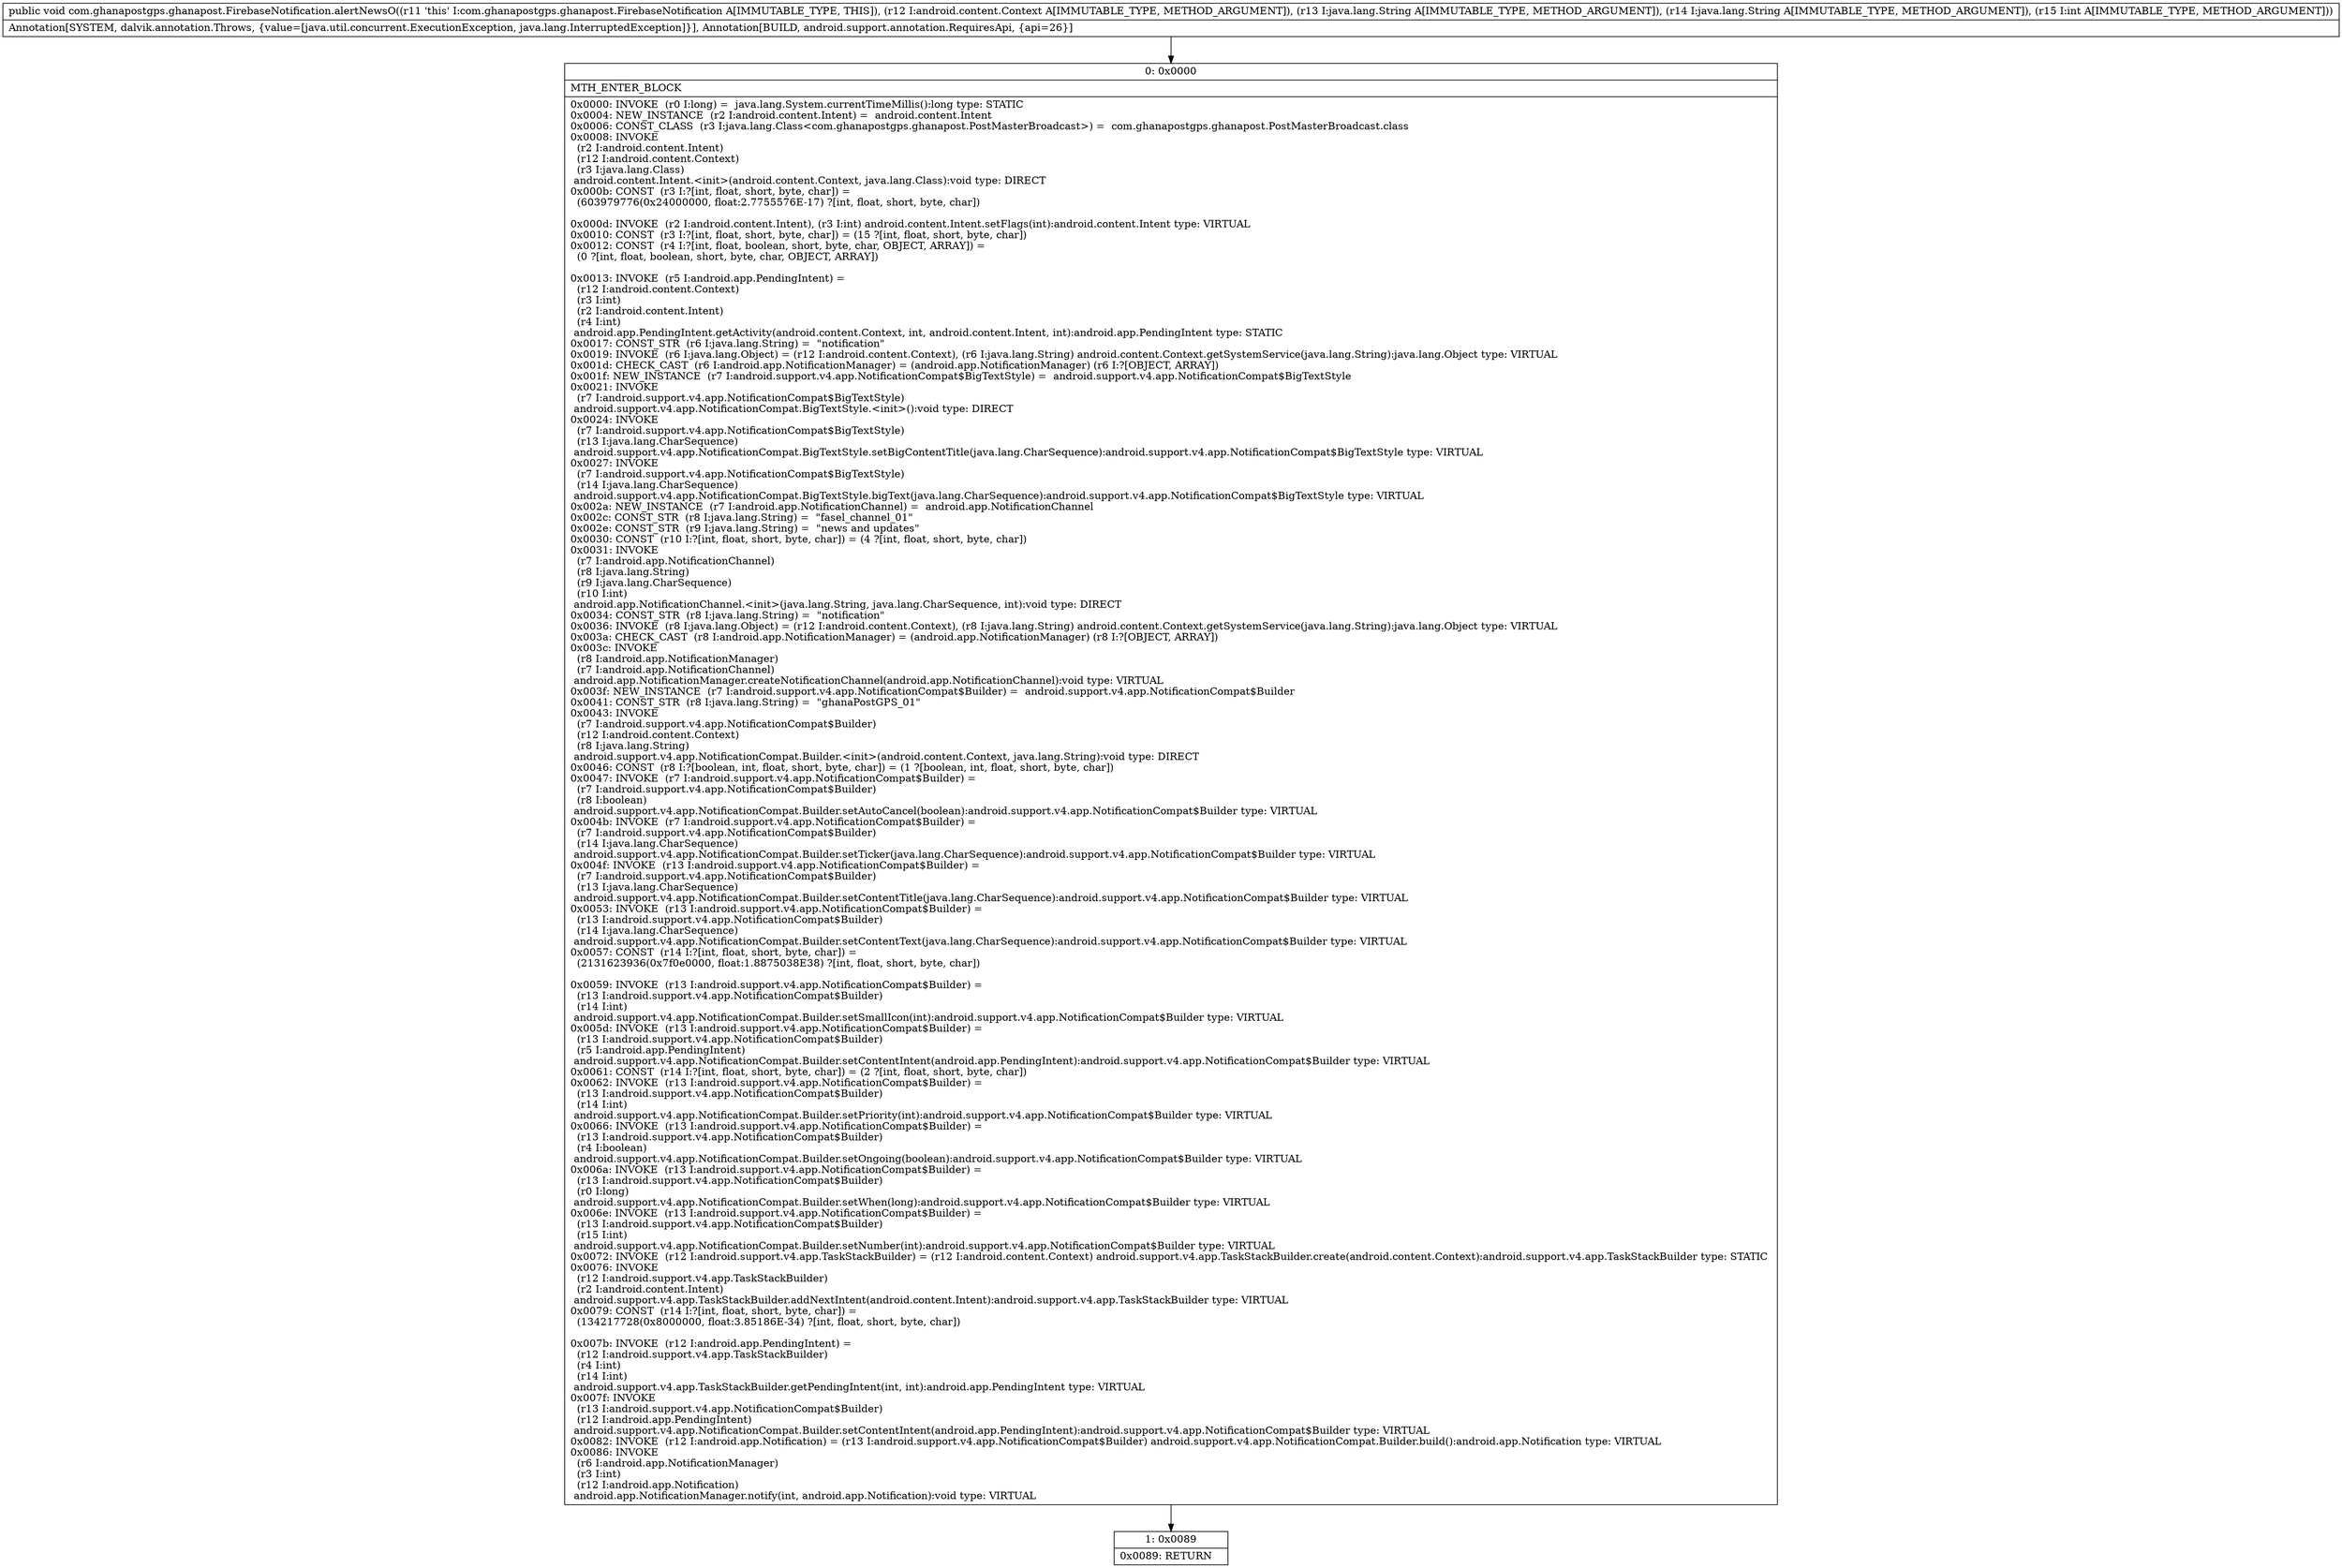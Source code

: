 digraph "CFG forcom.ghanapostgps.ghanapost.FirebaseNotification.alertNewsO(Landroid\/content\/Context;Ljava\/lang\/String;Ljava\/lang\/String;I)V" {
Node_0 [shape=record,label="{0\:\ 0x0000|MTH_ENTER_BLOCK\l|0x0000: INVOKE  (r0 I:long) =  java.lang.System.currentTimeMillis():long type: STATIC \l0x0004: NEW_INSTANCE  (r2 I:android.content.Intent) =  android.content.Intent \l0x0006: CONST_CLASS  (r3 I:java.lang.Class\<com.ghanapostgps.ghanapost.PostMasterBroadcast\>) =  com.ghanapostgps.ghanapost.PostMasterBroadcast.class \l0x0008: INVOKE  \l  (r2 I:android.content.Intent)\l  (r12 I:android.content.Context)\l  (r3 I:java.lang.Class)\l android.content.Intent.\<init\>(android.content.Context, java.lang.Class):void type: DIRECT \l0x000b: CONST  (r3 I:?[int, float, short, byte, char]) = \l  (603979776(0x24000000, float:2.7755576E\-17) ?[int, float, short, byte, char])\l \l0x000d: INVOKE  (r2 I:android.content.Intent), (r3 I:int) android.content.Intent.setFlags(int):android.content.Intent type: VIRTUAL \l0x0010: CONST  (r3 I:?[int, float, short, byte, char]) = (15 ?[int, float, short, byte, char]) \l0x0012: CONST  (r4 I:?[int, float, boolean, short, byte, char, OBJECT, ARRAY]) = \l  (0 ?[int, float, boolean, short, byte, char, OBJECT, ARRAY])\l \l0x0013: INVOKE  (r5 I:android.app.PendingIntent) = \l  (r12 I:android.content.Context)\l  (r3 I:int)\l  (r2 I:android.content.Intent)\l  (r4 I:int)\l android.app.PendingIntent.getActivity(android.content.Context, int, android.content.Intent, int):android.app.PendingIntent type: STATIC \l0x0017: CONST_STR  (r6 I:java.lang.String) =  \"notification\" \l0x0019: INVOKE  (r6 I:java.lang.Object) = (r12 I:android.content.Context), (r6 I:java.lang.String) android.content.Context.getSystemService(java.lang.String):java.lang.Object type: VIRTUAL \l0x001d: CHECK_CAST  (r6 I:android.app.NotificationManager) = (android.app.NotificationManager) (r6 I:?[OBJECT, ARRAY]) \l0x001f: NEW_INSTANCE  (r7 I:android.support.v4.app.NotificationCompat$BigTextStyle) =  android.support.v4.app.NotificationCompat$BigTextStyle \l0x0021: INVOKE  \l  (r7 I:android.support.v4.app.NotificationCompat$BigTextStyle)\l android.support.v4.app.NotificationCompat.BigTextStyle.\<init\>():void type: DIRECT \l0x0024: INVOKE  \l  (r7 I:android.support.v4.app.NotificationCompat$BigTextStyle)\l  (r13 I:java.lang.CharSequence)\l android.support.v4.app.NotificationCompat.BigTextStyle.setBigContentTitle(java.lang.CharSequence):android.support.v4.app.NotificationCompat$BigTextStyle type: VIRTUAL \l0x0027: INVOKE  \l  (r7 I:android.support.v4.app.NotificationCompat$BigTextStyle)\l  (r14 I:java.lang.CharSequence)\l android.support.v4.app.NotificationCompat.BigTextStyle.bigText(java.lang.CharSequence):android.support.v4.app.NotificationCompat$BigTextStyle type: VIRTUAL \l0x002a: NEW_INSTANCE  (r7 I:android.app.NotificationChannel) =  android.app.NotificationChannel \l0x002c: CONST_STR  (r8 I:java.lang.String) =  \"fasel_channel_01\" \l0x002e: CONST_STR  (r9 I:java.lang.String) =  \"news and updates\" \l0x0030: CONST  (r10 I:?[int, float, short, byte, char]) = (4 ?[int, float, short, byte, char]) \l0x0031: INVOKE  \l  (r7 I:android.app.NotificationChannel)\l  (r8 I:java.lang.String)\l  (r9 I:java.lang.CharSequence)\l  (r10 I:int)\l android.app.NotificationChannel.\<init\>(java.lang.String, java.lang.CharSequence, int):void type: DIRECT \l0x0034: CONST_STR  (r8 I:java.lang.String) =  \"notification\" \l0x0036: INVOKE  (r8 I:java.lang.Object) = (r12 I:android.content.Context), (r8 I:java.lang.String) android.content.Context.getSystemService(java.lang.String):java.lang.Object type: VIRTUAL \l0x003a: CHECK_CAST  (r8 I:android.app.NotificationManager) = (android.app.NotificationManager) (r8 I:?[OBJECT, ARRAY]) \l0x003c: INVOKE  \l  (r8 I:android.app.NotificationManager)\l  (r7 I:android.app.NotificationChannel)\l android.app.NotificationManager.createNotificationChannel(android.app.NotificationChannel):void type: VIRTUAL \l0x003f: NEW_INSTANCE  (r7 I:android.support.v4.app.NotificationCompat$Builder) =  android.support.v4.app.NotificationCompat$Builder \l0x0041: CONST_STR  (r8 I:java.lang.String) =  \"ghanaPostGPS_01\" \l0x0043: INVOKE  \l  (r7 I:android.support.v4.app.NotificationCompat$Builder)\l  (r12 I:android.content.Context)\l  (r8 I:java.lang.String)\l android.support.v4.app.NotificationCompat.Builder.\<init\>(android.content.Context, java.lang.String):void type: DIRECT \l0x0046: CONST  (r8 I:?[boolean, int, float, short, byte, char]) = (1 ?[boolean, int, float, short, byte, char]) \l0x0047: INVOKE  (r7 I:android.support.v4.app.NotificationCompat$Builder) = \l  (r7 I:android.support.v4.app.NotificationCompat$Builder)\l  (r8 I:boolean)\l android.support.v4.app.NotificationCompat.Builder.setAutoCancel(boolean):android.support.v4.app.NotificationCompat$Builder type: VIRTUAL \l0x004b: INVOKE  (r7 I:android.support.v4.app.NotificationCompat$Builder) = \l  (r7 I:android.support.v4.app.NotificationCompat$Builder)\l  (r14 I:java.lang.CharSequence)\l android.support.v4.app.NotificationCompat.Builder.setTicker(java.lang.CharSequence):android.support.v4.app.NotificationCompat$Builder type: VIRTUAL \l0x004f: INVOKE  (r13 I:android.support.v4.app.NotificationCompat$Builder) = \l  (r7 I:android.support.v4.app.NotificationCompat$Builder)\l  (r13 I:java.lang.CharSequence)\l android.support.v4.app.NotificationCompat.Builder.setContentTitle(java.lang.CharSequence):android.support.v4.app.NotificationCompat$Builder type: VIRTUAL \l0x0053: INVOKE  (r13 I:android.support.v4.app.NotificationCompat$Builder) = \l  (r13 I:android.support.v4.app.NotificationCompat$Builder)\l  (r14 I:java.lang.CharSequence)\l android.support.v4.app.NotificationCompat.Builder.setContentText(java.lang.CharSequence):android.support.v4.app.NotificationCompat$Builder type: VIRTUAL \l0x0057: CONST  (r14 I:?[int, float, short, byte, char]) = \l  (2131623936(0x7f0e0000, float:1.8875038E38) ?[int, float, short, byte, char])\l \l0x0059: INVOKE  (r13 I:android.support.v4.app.NotificationCompat$Builder) = \l  (r13 I:android.support.v4.app.NotificationCompat$Builder)\l  (r14 I:int)\l android.support.v4.app.NotificationCompat.Builder.setSmallIcon(int):android.support.v4.app.NotificationCompat$Builder type: VIRTUAL \l0x005d: INVOKE  (r13 I:android.support.v4.app.NotificationCompat$Builder) = \l  (r13 I:android.support.v4.app.NotificationCompat$Builder)\l  (r5 I:android.app.PendingIntent)\l android.support.v4.app.NotificationCompat.Builder.setContentIntent(android.app.PendingIntent):android.support.v4.app.NotificationCompat$Builder type: VIRTUAL \l0x0061: CONST  (r14 I:?[int, float, short, byte, char]) = (2 ?[int, float, short, byte, char]) \l0x0062: INVOKE  (r13 I:android.support.v4.app.NotificationCompat$Builder) = \l  (r13 I:android.support.v4.app.NotificationCompat$Builder)\l  (r14 I:int)\l android.support.v4.app.NotificationCompat.Builder.setPriority(int):android.support.v4.app.NotificationCompat$Builder type: VIRTUAL \l0x0066: INVOKE  (r13 I:android.support.v4.app.NotificationCompat$Builder) = \l  (r13 I:android.support.v4.app.NotificationCompat$Builder)\l  (r4 I:boolean)\l android.support.v4.app.NotificationCompat.Builder.setOngoing(boolean):android.support.v4.app.NotificationCompat$Builder type: VIRTUAL \l0x006a: INVOKE  (r13 I:android.support.v4.app.NotificationCompat$Builder) = \l  (r13 I:android.support.v4.app.NotificationCompat$Builder)\l  (r0 I:long)\l android.support.v4.app.NotificationCompat.Builder.setWhen(long):android.support.v4.app.NotificationCompat$Builder type: VIRTUAL \l0x006e: INVOKE  (r13 I:android.support.v4.app.NotificationCompat$Builder) = \l  (r13 I:android.support.v4.app.NotificationCompat$Builder)\l  (r15 I:int)\l android.support.v4.app.NotificationCompat.Builder.setNumber(int):android.support.v4.app.NotificationCompat$Builder type: VIRTUAL \l0x0072: INVOKE  (r12 I:android.support.v4.app.TaskStackBuilder) = (r12 I:android.content.Context) android.support.v4.app.TaskStackBuilder.create(android.content.Context):android.support.v4.app.TaskStackBuilder type: STATIC \l0x0076: INVOKE  \l  (r12 I:android.support.v4.app.TaskStackBuilder)\l  (r2 I:android.content.Intent)\l android.support.v4.app.TaskStackBuilder.addNextIntent(android.content.Intent):android.support.v4.app.TaskStackBuilder type: VIRTUAL \l0x0079: CONST  (r14 I:?[int, float, short, byte, char]) = \l  (134217728(0x8000000, float:3.85186E\-34) ?[int, float, short, byte, char])\l \l0x007b: INVOKE  (r12 I:android.app.PendingIntent) = \l  (r12 I:android.support.v4.app.TaskStackBuilder)\l  (r4 I:int)\l  (r14 I:int)\l android.support.v4.app.TaskStackBuilder.getPendingIntent(int, int):android.app.PendingIntent type: VIRTUAL \l0x007f: INVOKE  \l  (r13 I:android.support.v4.app.NotificationCompat$Builder)\l  (r12 I:android.app.PendingIntent)\l android.support.v4.app.NotificationCompat.Builder.setContentIntent(android.app.PendingIntent):android.support.v4.app.NotificationCompat$Builder type: VIRTUAL \l0x0082: INVOKE  (r12 I:android.app.Notification) = (r13 I:android.support.v4.app.NotificationCompat$Builder) android.support.v4.app.NotificationCompat.Builder.build():android.app.Notification type: VIRTUAL \l0x0086: INVOKE  \l  (r6 I:android.app.NotificationManager)\l  (r3 I:int)\l  (r12 I:android.app.Notification)\l android.app.NotificationManager.notify(int, android.app.Notification):void type: VIRTUAL \l}"];
Node_1 [shape=record,label="{1\:\ 0x0089|0x0089: RETURN   \l}"];
MethodNode[shape=record,label="{public void com.ghanapostgps.ghanapost.FirebaseNotification.alertNewsO((r11 'this' I:com.ghanapostgps.ghanapost.FirebaseNotification A[IMMUTABLE_TYPE, THIS]), (r12 I:android.content.Context A[IMMUTABLE_TYPE, METHOD_ARGUMENT]), (r13 I:java.lang.String A[IMMUTABLE_TYPE, METHOD_ARGUMENT]), (r14 I:java.lang.String A[IMMUTABLE_TYPE, METHOD_ARGUMENT]), (r15 I:int A[IMMUTABLE_TYPE, METHOD_ARGUMENT]))  | Annotation[SYSTEM, dalvik.annotation.Throws, \{value=[java.util.concurrent.ExecutionException, java.lang.InterruptedException]\}], Annotation[BUILD, android.support.annotation.RequiresApi, \{api=26\}]\l}"];
MethodNode -> Node_0;
Node_0 -> Node_1;
}

